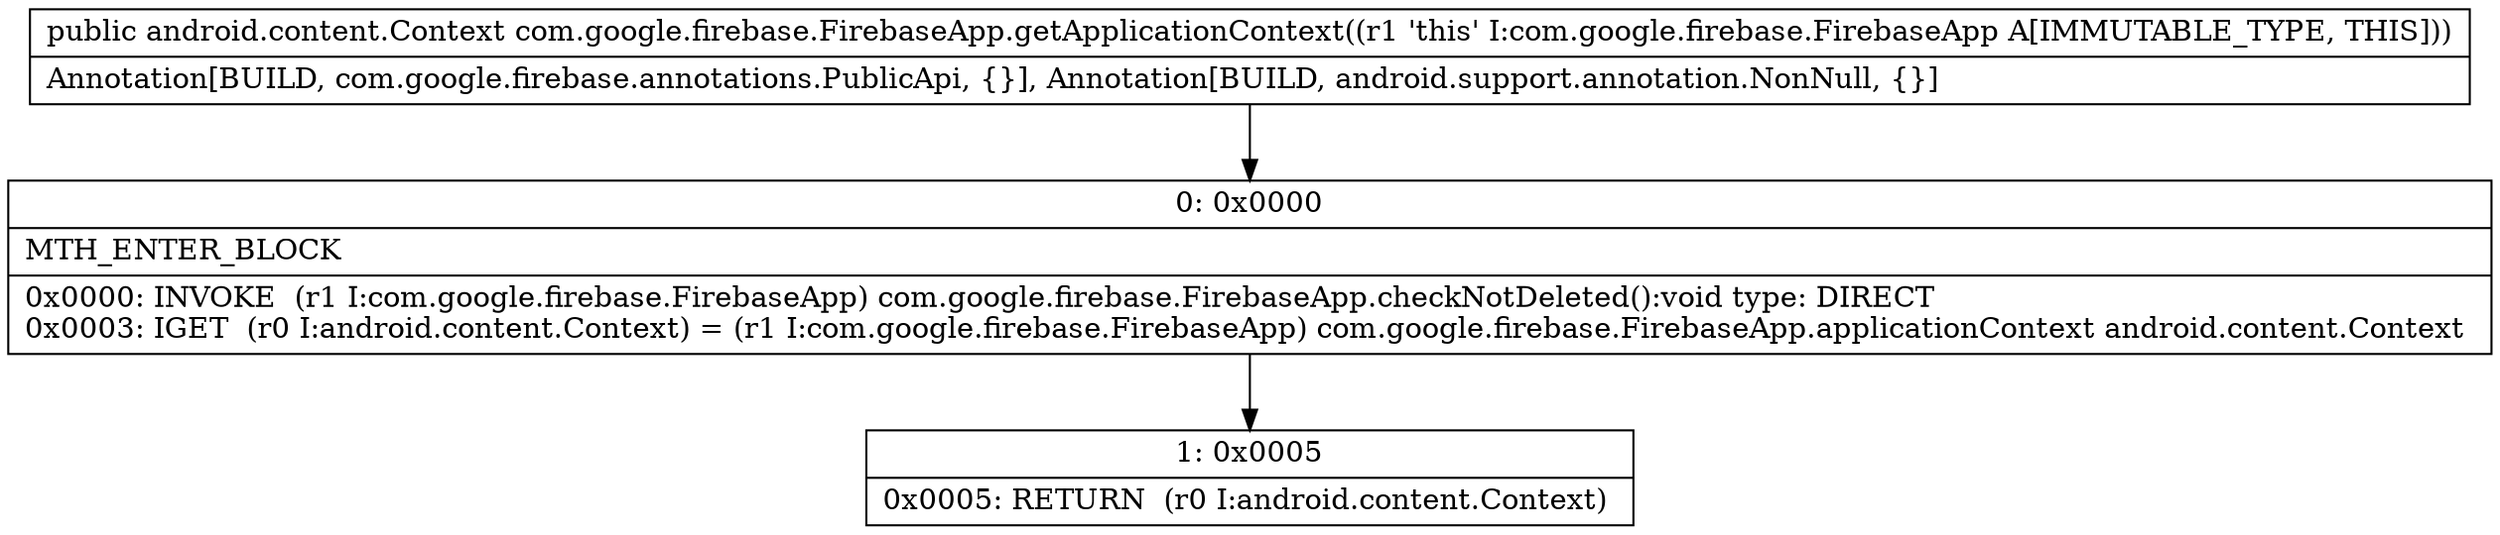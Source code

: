 digraph "CFG forcom.google.firebase.FirebaseApp.getApplicationContext()Landroid\/content\/Context;" {
Node_0 [shape=record,label="{0\:\ 0x0000|MTH_ENTER_BLOCK\l|0x0000: INVOKE  (r1 I:com.google.firebase.FirebaseApp) com.google.firebase.FirebaseApp.checkNotDeleted():void type: DIRECT \l0x0003: IGET  (r0 I:android.content.Context) = (r1 I:com.google.firebase.FirebaseApp) com.google.firebase.FirebaseApp.applicationContext android.content.Context \l}"];
Node_1 [shape=record,label="{1\:\ 0x0005|0x0005: RETURN  (r0 I:android.content.Context) \l}"];
MethodNode[shape=record,label="{public android.content.Context com.google.firebase.FirebaseApp.getApplicationContext((r1 'this' I:com.google.firebase.FirebaseApp A[IMMUTABLE_TYPE, THIS]))  | Annotation[BUILD, com.google.firebase.annotations.PublicApi, \{\}], Annotation[BUILD, android.support.annotation.NonNull, \{\}]\l}"];
MethodNode -> Node_0;
Node_0 -> Node_1;
}

